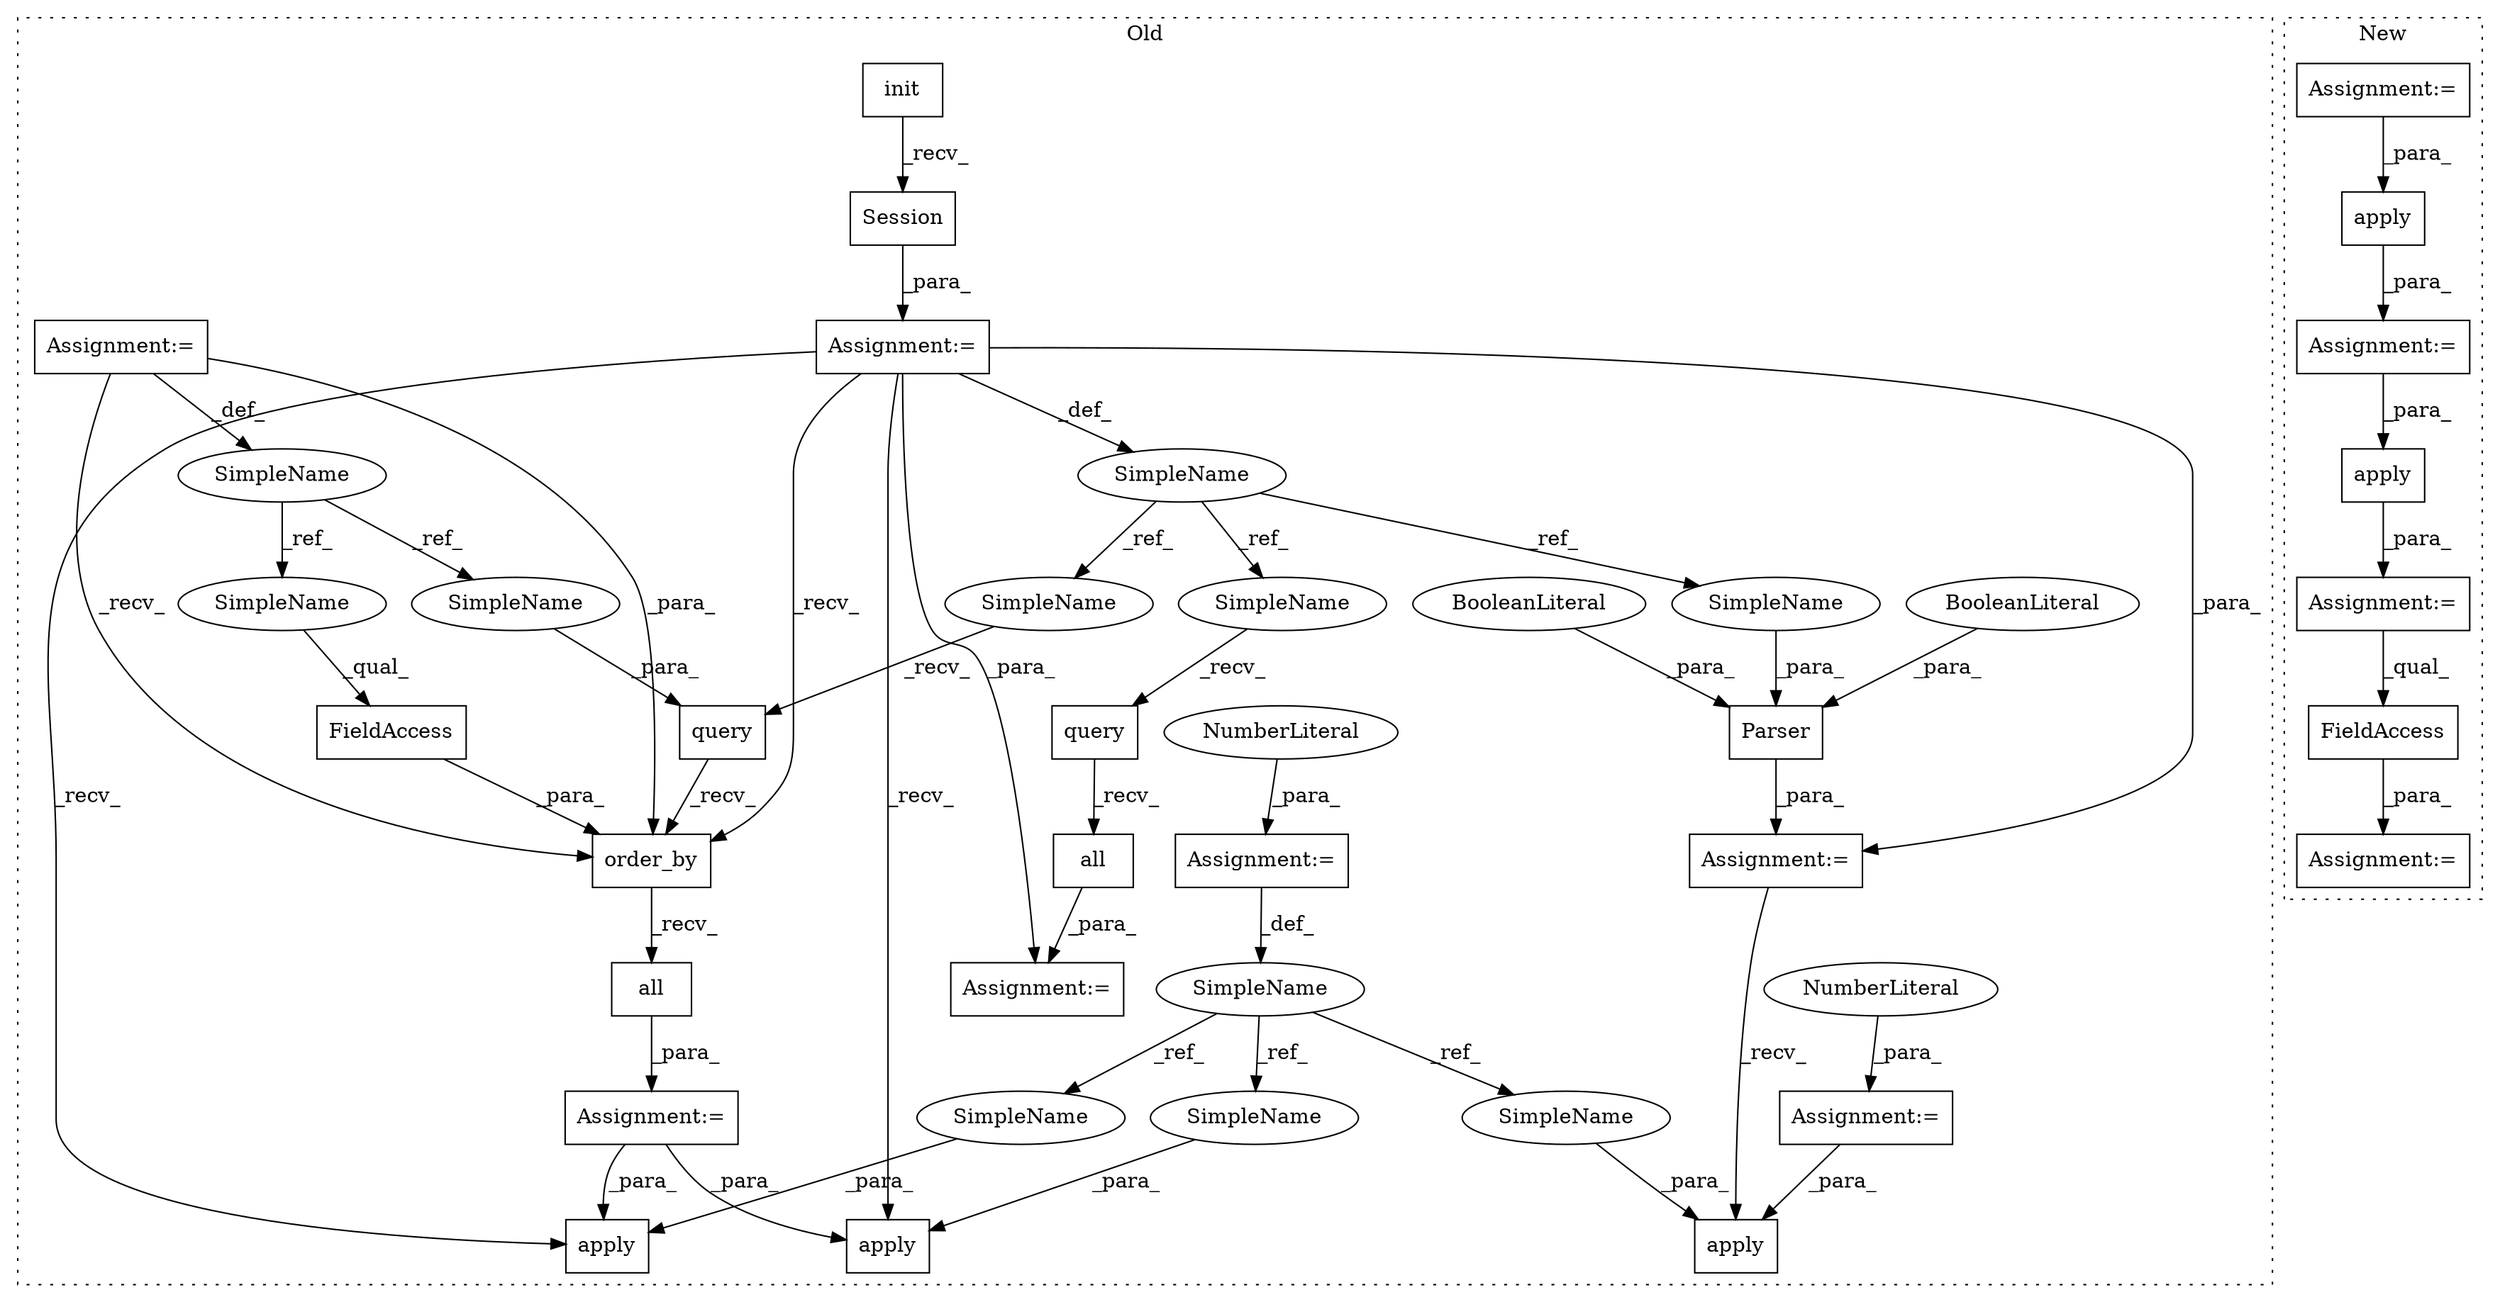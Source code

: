 digraph G {
subgraph cluster0 {
1 [label="Parser" a="32" s="19302,19326" l="7,1" shape="box"];
3 [label="apply" a="32" s="19347,19378" l="6,1" shape="box"];
4 [label="BooleanLiteral" a="9" s="19322" l="4" shape="ellipse"];
5 [label="BooleanLiteral" a="9" s="19317" l="4" shape="ellipse"];
6 [label="Assignment:=" a="7" s="19301" l="1" shape="box"];
7 [label="Assignment:=" a="7" s="19099" l="1" shape="box"];
9 [label="Assignment:=" a="7" s="19068" l="1" shape="box"];
10 [label="NumberLiteral" a="34" s="19069" l="1" shape="ellipse"];
11 [label="Assignment:=" a="7" s="19084" l="1" shape="box"];
12 [label="NumberLiteral" a="34" s="19085" l="1" shape="ellipse"];
13 [label="SimpleName" a="42" s="19092" l="7" shape="ellipse"];
14 [label="query" a="32" s="19398,19412" l="6,1" shape="box"];
15 [label="all" a="32" s="19438" l="5" shape="box"];
16 [label="init" a="32" s="19105,19121" l="5,1" shape="box"];
17 [label="SimpleName" a="42" s="18665" l="8" shape="ellipse"];
18 [label="FieldAccess" a="22" s="19423" l="13" shape="box"];
19 [label="order_by" a="32" s="19414,19436" l="9,1" shape="box"];
21 [label="Assignment:=" a="7" s="18665" l="8" shape="box"];
22 [label="Assignment:=" a="7" s="19389" l="1" shape="box"];
23 [label="Session" a="32" s="19123" l="9" shape="box"];
24 [label="apply" a="32" s="20235,20254" l="6,1" shape="box"];
25 [label="SimpleName" a="42" s="19060" l="8" shape="ellipse"];
26 [label="all" a="32" s="20878" l="5" shape="box"];
27 [label="apply" a="32" s="20822,20841" l="6,1" shape="box"];
29 [label="query" a="32" s="20865,20876" l="6,1" shape="box"];
31 [label="Assignment:=" a="7" s="20856" l="1" shape="box"];
34 [label="SimpleName" a="42" s="19390" l="7" shape="ellipse"];
35 [label="SimpleName" a="42" s="20857" l="7" shape="ellipse"];
36 [label="SimpleName" a="42" s="19309" l="7" shape="ellipse"];
37 [label="SimpleName" a="42" s="19404" l="8" shape="ellipse"];
38 [label="SimpleName" a="42" s="19423" l="8" shape="ellipse"];
39 [label="SimpleName" a="42" s="20833" l="8" shape="ellipse"];
40 [label="SimpleName" a="42" s="20246" l="8" shape="ellipse"];
41 [label="SimpleName" a="42" s="19370" l="8" shape="ellipse"];
label = "Old";
style="dotted";
}
subgraph cluster1 {
2 [label="apply" a="32" s="14768,14777" l="6,1" shape="box"];
8 [label="Assignment:=" a="7" s="14745" l="1" shape="box"];
20 [label="Assignment:=" a="7" s="13913" l="1" shape="box"];
28 [label="apply" a="32" s="15479,15488" l="6,1" shape="box"];
30 [label="FieldAccess" a="22" s="15504" l="10" shape="box"];
32 [label="Assignment:=" a="7" s="15456" l="1" shape="box"];
33 [label="Assignment:=" a="7" s="15503" l="1" shape="box"];
label = "New";
style="dotted";
}
1 -> 6 [label="_para_"];
2 -> 8 [label="_para_"];
4 -> 1 [label="_para_"];
5 -> 1 [label="_para_"];
6 -> 3 [label="_recv_"];
7 -> 6 [label="_para_"];
7 -> 31 [label="_para_"];
7 -> 19 [label="_recv_"];
7 -> 24 [label="_recv_"];
7 -> 13 [label="_def_"];
7 -> 27 [label="_recv_"];
8 -> 28 [label="_para_"];
9 -> 25 [label="_def_"];
10 -> 9 [label="_para_"];
11 -> 3 [label="_para_"];
12 -> 11 [label="_para_"];
13 -> 34 [label="_ref_"];
13 -> 36 [label="_ref_"];
13 -> 35 [label="_ref_"];
14 -> 19 [label="_recv_"];
15 -> 22 [label="_para_"];
16 -> 23 [label="_recv_"];
17 -> 38 [label="_ref_"];
17 -> 37 [label="_ref_"];
18 -> 19 [label="_para_"];
19 -> 15 [label="_recv_"];
20 -> 2 [label="_para_"];
21 -> 17 [label="_def_"];
21 -> 19 [label="_para_"];
21 -> 19 [label="_recv_"];
22 -> 27 [label="_para_"];
22 -> 24 [label="_para_"];
23 -> 7 [label="_para_"];
25 -> 40 [label="_ref_"];
25 -> 39 [label="_ref_"];
25 -> 41 [label="_ref_"];
26 -> 31 [label="_para_"];
28 -> 32 [label="_para_"];
29 -> 26 [label="_recv_"];
30 -> 33 [label="_para_"];
32 -> 30 [label="_qual_"];
34 -> 14 [label="_recv_"];
35 -> 29 [label="_recv_"];
36 -> 1 [label="_para_"];
37 -> 14 [label="_para_"];
38 -> 18 [label="_qual_"];
39 -> 27 [label="_para_"];
40 -> 24 [label="_para_"];
41 -> 3 [label="_para_"];
}